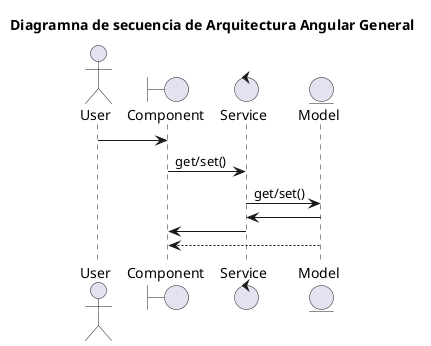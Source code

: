 @startuml
title "Diagramna de secuencia de Arquitectura Angular General"

actor User
boundary "Component" as View
control "Service" as Controller
entity Model

User -> View 
View -> Controller : get/set()
Controller -> Model : get/set()
Controller <- Model
View <- Controller
View <-- Model

@enduml